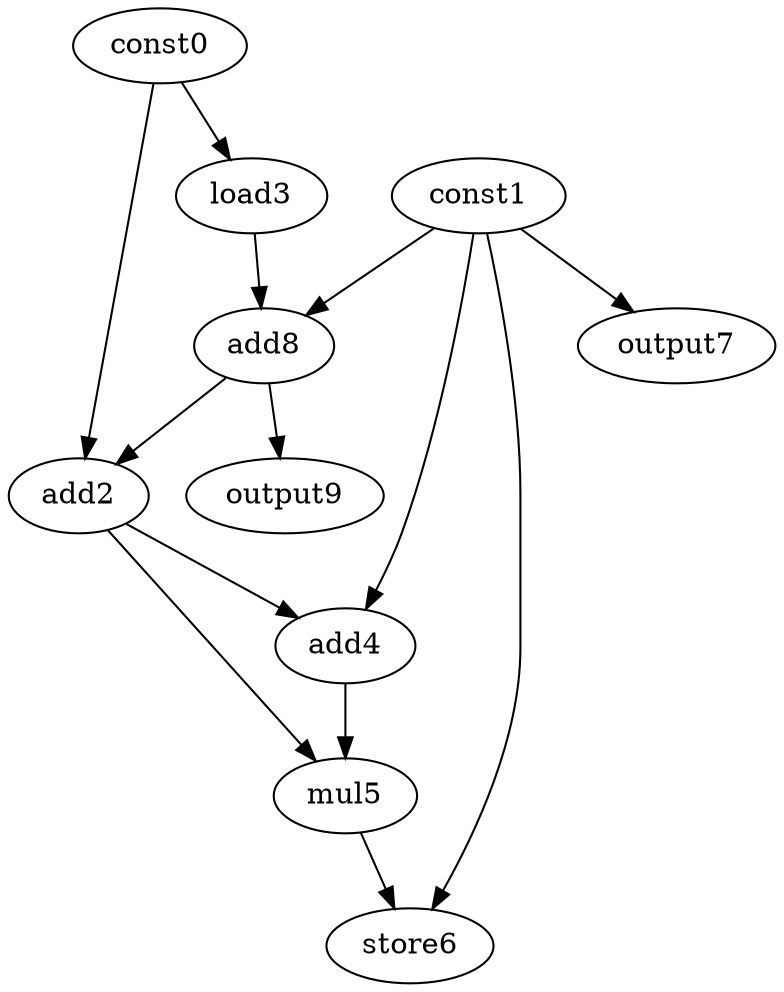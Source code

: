 digraph G { 
const0[opcode=const]; 
const1[opcode=const]; 
add2[opcode=add]; 
load3[opcode=load]; 
add4[opcode=add]; 
mul5[opcode=mul]; 
store6[opcode=store]; 
output7[opcode=output]; 
add8[opcode=add]; 
output9[opcode=output]; 
const0->load3[operand=0];
const1->output7[operand=0];
const1->add8[operand=0];
load3->add8[operand=1];
const0->add2[operand=0];
add8->add2[operand=1];
add8->output9[operand=0];
const1->add4[operand=0];
add2->add4[operand=1];
add2->mul5[operand=0];
add4->mul5[operand=1];
const1->store6[operand=0];
mul5->store6[operand=1];
}
